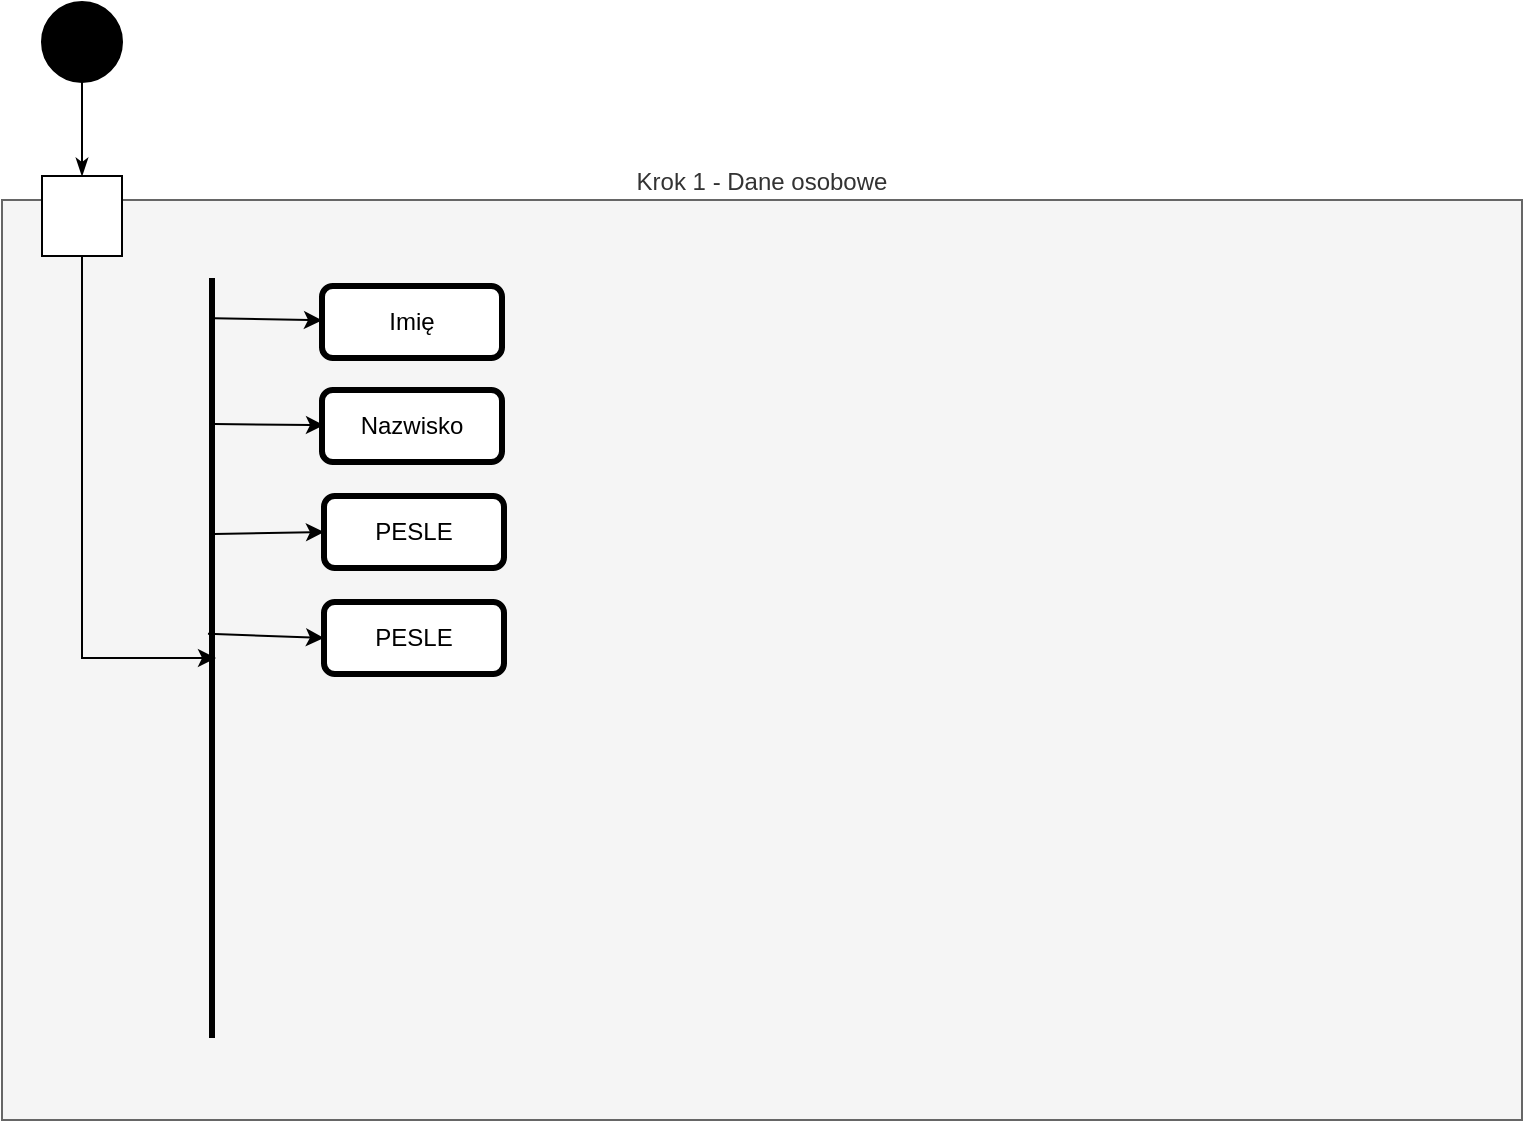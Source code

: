 <mxfile version="20.4.1" type="github">
  <diagram id="Q4KnO7lAlrYcl3VoKHh1" name="Strona-1">
    <mxGraphModel dx="1058" dy="626" grid="1" gridSize="10" guides="1" tooltips="1" connect="1" arrows="1" fold="1" page="1" pageScale="1" pageWidth="827" pageHeight="1169" background="none" math="0" shadow="0">
      <root>
        <mxCell id="0" />
        <mxCell id="1" parent="0" />
        <mxCell id="COxeVQ581AEBcyX_zUPO-19" value="Krok 1 - Dane osobowe" style="rounded=0;whiteSpace=wrap;html=1;strokeColor=#666666;fillColor=#f5f5f5;fontColor=#333333;glass=0;sketch=0;labelPosition=center;verticalLabelPosition=top;align=center;verticalAlign=bottom;" vertex="1" parent="1">
          <mxGeometry x="40" y="121" width="760" height="460" as="geometry" />
        </mxCell>
        <mxCell id="COxeVQ581AEBcyX_zUPO-21" value="" style="line;strokeWidth=3;direction=south;html=1;glass=0;sketch=0;strokeColor=default;fillColor=#000000;gradientColor=none;" vertex="1" parent="1">
          <mxGeometry x="130" y="160" width="30" height="380" as="geometry" />
        </mxCell>
        <mxCell id="COxeVQ581AEBcyX_zUPO-22" value="" style="ellipse;whiteSpace=wrap;html=1;aspect=fixed;glass=0;sketch=0;strokeColor=default;fillColor=#000000;gradientColor=none;" vertex="1" parent="1">
          <mxGeometry x="60" y="22" width="40" height="40" as="geometry" />
        </mxCell>
        <mxCell id="COxeVQ581AEBcyX_zUPO-23" value="" style="whiteSpace=wrap;html=1;aspect=fixed;glass=0;sketch=0;strokeColor=default;fillColor=#FFFFFF;gradientColor=none;" vertex="1" parent="1">
          <mxGeometry x="60" y="109" width="40" height="40" as="geometry" />
        </mxCell>
        <mxCell id="COxeVQ581AEBcyX_zUPO-28" value="" style="endArrow=classicThin;html=1;rounded=0;strokeWidth=1;endFill=1;exitX=0.5;exitY=1;exitDx=0;exitDy=0;entryX=0.5;entryY=0;entryDx=0;entryDy=0;" edge="1" parent="1" source="COxeVQ581AEBcyX_zUPO-22" target="COxeVQ581AEBcyX_zUPO-23">
          <mxGeometry width="50" height="50" relative="1" as="geometry">
            <mxPoint x="430" y="120" as="sourcePoint" />
            <mxPoint x="480" y="70" as="targetPoint" />
          </mxGeometry>
        </mxCell>
        <mxCell id="COxeVQ581AEBcyX_zUPO-29" value="" style="endArrow=classic;html=1;rounded=0;strokeWidth=1;exitX=0.5;exitY=1;exitDx=0;exitDy=0;entryX=0.5;entryY=0.433;entryDx=0;entryDy=0;entryPerimeter=0;" edge="1" parent="1" source="COxeVQ581AEBcyX_zUPO-23" target="COxeVQ581AEBcyX_zUPO-21">
          <mxGeometry width="50" height="50" relative="1" as="geometry">
            <mxPoint x="420" y="40" as="sourcePoint" />
            <mxPoint x="480" y="70" as="targetPoint" />
            <Array as="points">
              <mxPoint x="80" y="260" />
              <mxPoint x="80" y="350" />
            </Array>
          </mxGeometry>
        </mxCell>
        <mxCell id="COxeVQ581AEBcyX_zUPO-31" value="Imię" style="rounded=1;whiteSpace=wrap;html=1;glass=0;sketch=0;strokeColor=default;strokeWidth=3;fillColor=#FFFFFF;gradientColor=none;" vertex="1" parent="1">
          <mxGeometry x="200" y="164" width="90" height="36" as="geometry" />
        </mxCell>
        <mxCell id="COxeVQ581AEBcyX_zUPO-34" value="Nazwisko" style="rounded=1;whiteSpace=wrap;html=1;glass=0;sketch=0;strokeColor=default;strokeWidth=3;fillColor=#FFFFFF;gradientColor=none;" vertex="1" parent="1">
          <mxGeometry x="200" y="216" width="90" height="36" as="geometry" />
        </mxCell>
        <mxCell id="COxeVQ581AEBcyX_zUPO-36" value="" style="endArrow=classic;html=1;rounded=0;strokeWidth=1;exitX=0.169;exitY=0.5;exitDx=0;exitDy=0;exitPerimeter=0;" edge="1" parent="1">
          <mxGeometry width="50" height="50" relative="1" as="geometry">
            <mxPoint x="146" y="233.04" as="sourcePoint" />
            <mxPoint x="201" y="233.568" as="targetPoint" />
          </mxGeometry>
        </mxCell>
        <mxCell id="COxeVQ581AEBcyX_zUPO-37" value="PESLE" style="rounded=1;whiteSpace=wrap;html=1;glass=0;sketch=0;strokeColor=default;strokeWidth=3;fillColor=#FFFFFF;gradientColor=none;" vertex="1" parent="1">
          <mxGeometry x="201" y="269" width="90" height="36" as="geometry" />
        </mxCell>
        <mxCell id="COxeVQ581AEBcyX_zUPO-41" value="PESLE" style="rounded=1;whiteSpace=wrap;html=1;glass=0;sketch=0;strokeColor=default;strokeWidth=3;fillColor=#FFFFFF;gradientColor=none;" vertex="1" parent="1">
          <mxGeometry x="201" y="322" width="90" height="36" as="geometry" />
        </mxCell>
        <mxCell id="COxeVQ581AEBcyX_zUPO-42" value="" style="endArrow=classic;html=1;rounded=0;strokeWidth=1;exitX=0.053;exitY=0.467;exitDx=0;exitDy=0;exitPerimeter=0;" edge="1" parent="1" source="COxeVQ581AEBcyX_zUPO-21" target="COxeVQ581AEBcyX_zUPO-31">
          <mxGeometry width="50" height="50" relative="1" as="geometry">
            <mxPoint x="320" y="420" as="sourcePoint" />
            <mxPoint x="370" y="370" as="targetPoint" />
          </mxGeometry>
        </mxCell>
        <mxCell id="COxeVQ581AEBcyX_zUPO-43" value="" style="endArrow=classic;html=1;rounded=0;strokeWidth=1;exitX=0.337;exitY=0.467;exitDx=0;exitDy=0;exitPerimeter=0;entryX=0;entryY=0.5;entryDx=0;entryDy=0;" edge="1" parent="1" source="COxeVQ581AEBcyX_zUPO-21" target="COxeVQ581AEBcyX_zUPO-37">
          <mxGeometry width="50" height="50" relative="1" as="geometry">
            <mxPoint x="320" y="420" as="sourcePoint" />
            <mxPoint x="370" y="370" as="targetPoint" />
          </mxGeometry>
        </mxCell>
        <mxCell id="COxeVQ581AEBcyX_zUPO-44" value="" style="endArrow=classic;html=1;rounded=0;strokeWidth=1;entryX=0;entryY=0.5;entryDx=0;entryDy=0;exitX=0.468;exitY=0.567;exitDx=0;exitDy=0;exitPerimeter=0;" edge="1" parent="1" source="COxeVQ581AEBcyX_zUPO-21" target="COxeVQ581AEBcyX_zUPO-41">
          <mxGeometry width="50" height="50" relative="1" as="geometry">
            <mxPoint x="150" y="340" as="sourcePoint" />
            <mxPoint x="370" y="370" as="targetPoint" />
          </mxGeometry>
        </mxCell>
      </root>
    </mxGraphModel>
  </diagram>
</mxfile>
